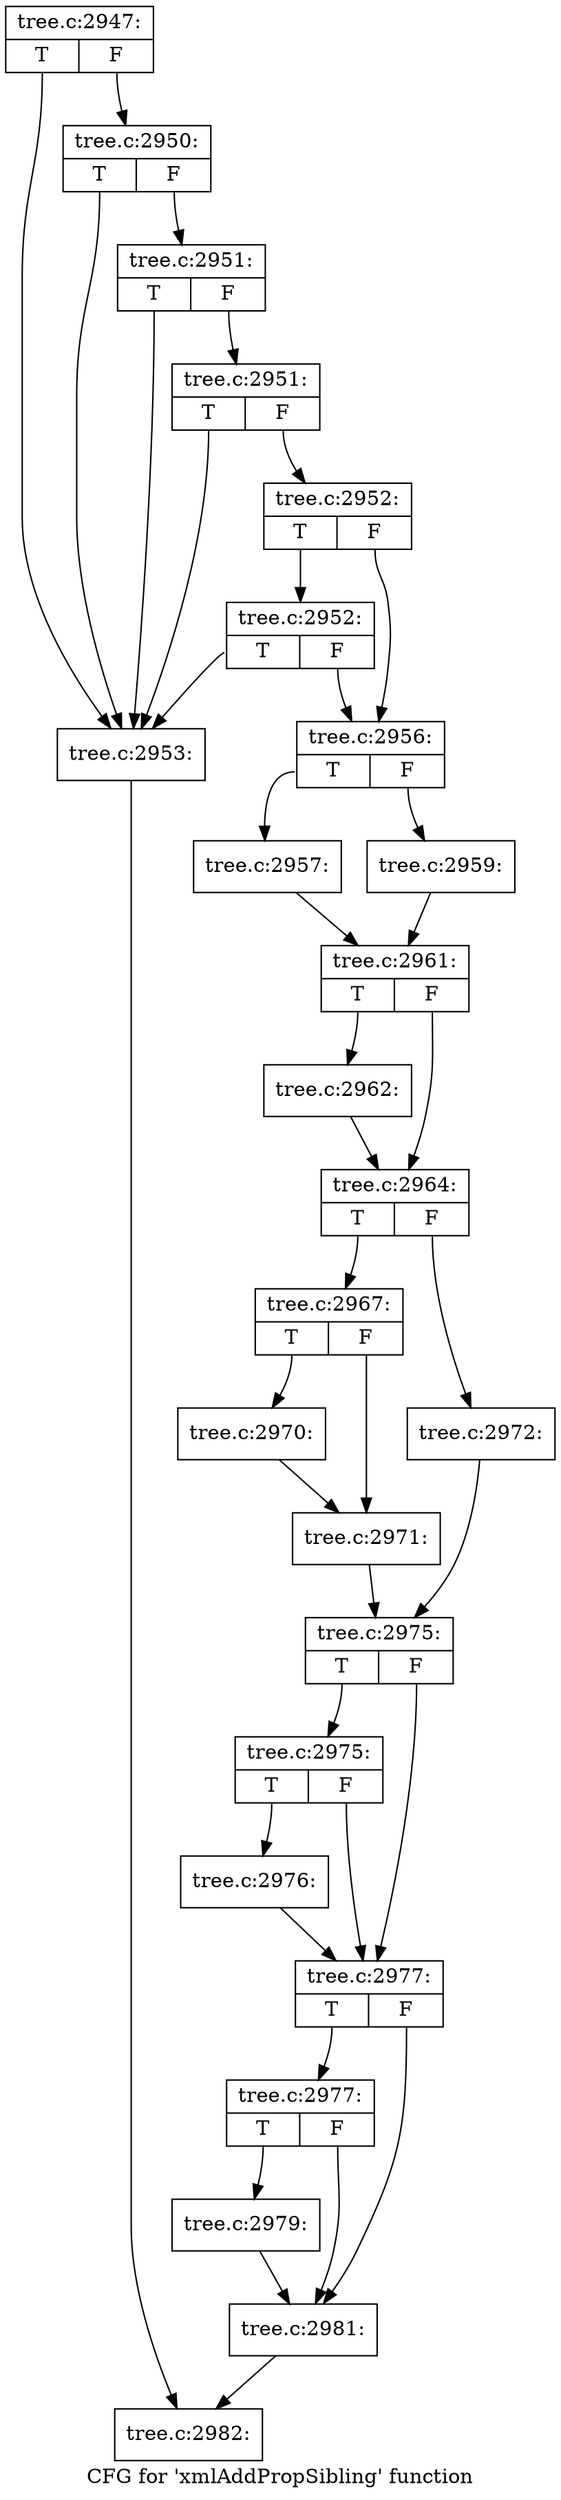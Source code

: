 digraph "CFG for 'xmlAddPropSibling' function" {
	label="CFG for 'xmlAddPropSibling' function";

	Node0x47e7b20 [shape=record,label="{tree.c:2947:|{<s0>T|<s1>F}}"];
	Node0x47e7b20:s0 -> Node0x47f6e70;
	Node0x47e7b20:s1 -> Node0x47f7090;
	Node0x47f7090 [shape=record,label="{tree.c:2950:|{<s0>T|<s1>F}}"];
	Node0x47f7090:s0 -> Node0x47f6e70;
	Node0x47f7090:s1 -> Node0x47f7010;
	Node0x47f7010 [shape=record,label="{tree.c:2951:|{<s0>T|<s1>F}}"];
	Node0x47f7010:s0 -> Node0x47f6e70;
	Node0x47f7010:s1 -> Node0x47f6f90;
	Node0x47f6f90 [shape=record,label="{tree.c:2951:|{<s0>T|<s1>F}}"];
	Node0x47f6f90:s0 -> Node0x47f6e70;
	Node0x47f6f90:s1 -> Node0x47f6f10;
	Node0x47f6f10 [shape=record,label="{tree.c:2952:|{<s0>T|<s1>F}}"];
	Node0x47f6f10:s0 -> Node0x47f7bd0;
	Node0x47f6f10:s1 -> Node0x47f6ec0;
	Node0x47f7bd0 [shape=record,label="{tree.c:2952:|{<s0>T|<s1>F}}"];
	Node0x47f7bd0:s0 -> Node0x47f6e70;
	Node0x47f7bd0:s1 -> Node0x47f6ec0;
	Node0x47f6e70 [shape=record,label="{tree.c:2953:}"];
	Node0x47f6e70 -> Node0x47f6190;
	Node0x47f6ec0 [shape=record,label="{tree.c:2956:|{<s0>T|<s1>F}}"];
	Node0x47f6ec0:s0 -> Node0x47f8360;
	Node0x47f6ec0:s1 -> Node0x47f8400;
	Node0x47f8360 [shape=record,label="{tree.c:2957:}"];
	Node0x47f8360 -> Node0x47f83b0;
	Node0x47f8400 [shape=record,label="{tree.c:2959:}"];
	Node0x47f8400 -> Node0x47f83b0;
	Node0x47f83b0 [shape=record,label="{tree.c:2961:|{<s0>T|<s1>F}}"];
	Node0x47f83b0:s0 -> Node0x47f96d0;
	Node0x47f83b0:s1 -> Node0x47f9720;
	Node0x47f96d0 [shape=record,label="{tree.c:2962:}"];
	Node0x47f96d0 -> Node0x47f9720;
	Node0x47f9720 [shape=record,label="{tree.c:2964:|{<s0>T|<s1>F}}"];
	Node0x47f9720:s0 -> Node0x47fa7c0;
	Node0x47f9720:s1 -> Node0x47fa860;
	Node0x47fa7c0 [shape=record,label="{tree.c:2967:|{<s0>T|<s1>F}}"];
	Node0x47fa7c0:s0 -> Node0x47fb230;
	Node0x47fa7c0:s1 -> Node0x47fb280;
	Node0x47fb230 [shape=record,label="{tree.c:2970:}"];
	Node0x47fb230 -> Node0x47fb280;
	Node0x47fb280 [shape=record,label="{tree.c:2971:}"];
	Node0x47fb280 -> Node0x47fa810;
	Node0x47fa860 [shape=record,label="{tree.c:2972:}"];
	Node0x47fa860 -> Node0x47fa810;
	Node0x47fa810 [shape=record,label="{tree.c:2975:|{<s0>T|<s1>F}}"];
	Node0x47fa810:s0 -> Node0x47fc2a0;
	Node0x47fa810:s1 -> Node0x47fc250;
	Node0x47fc2a0 [shape=record,label="{tree.c:2975:|{<s0>T|<s1>F}}"];
	Node0x47fc2a0:s0 -> Node0x47fc200;
	Node0x47fc2a0:s1 -> Node0x47fc250;
	Node0x47fc200 [shape=record,label="{tree.c:2976:}"];
	Node0x47fc200 -> Node0x47fc250;
	Node0x47fc250 [shape=record,label="{tree.c:2977:|{<s0>T|<s1>F}}"];
	Node0x47fc250:s0 -> Node0x47fcfb0;
	Node0x47fc250:s1 -> Node0x47fcf60;
	Node0x47fcfb0 [shape=record,label="{tree.c:2977:|{<s0>T|<s1>F}}"];
	Node0x47fcfb0:s0 -> Node0x47fcf10;
	Node0x47fcfb0:s1 -> Node0x47fcf60;
	Node0x47fcf10 [shape=record,label="{tree.c:2979:}"];
	Node0x47fcf10 -> Node0x47fcf60;
	Node0x47fcf60 [shape=record,label="{tree.c:2981:}"];
	Node0x47fcf60 -> Node0x47f6190;
	Node0x47f6190 [shape=record,label="{tree.c:2982:}"];
}

